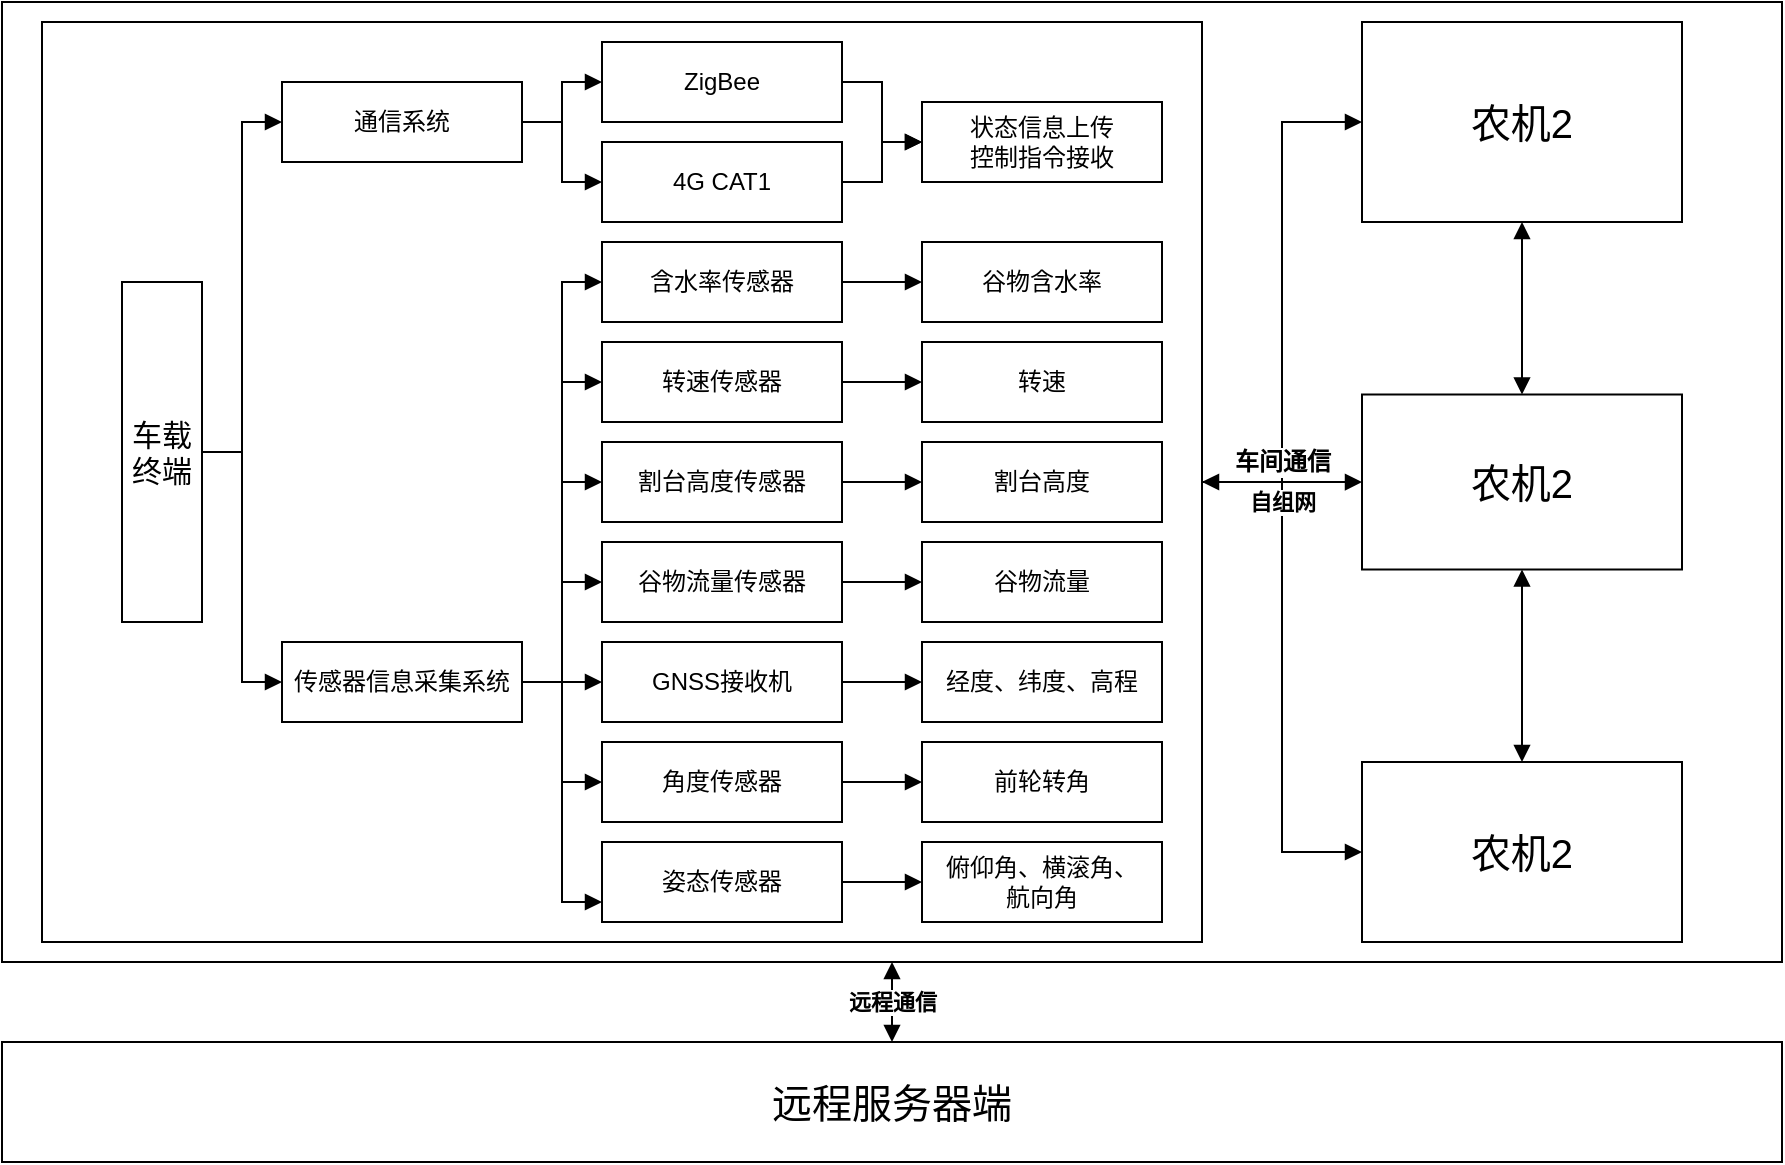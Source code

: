 <mxfile version="24.2.1" type="github">
  <diagram name="第 1 页" id="iA5qATUPCENagUnjX_-0">
    <mxGraphModel dx="1440" dy="976" grid="1" gridSize="10" guides="1" tooltips="1" connect="1" arrows="1" fold="1" page="1" pageScale="1" pageWidth="1654" pageHeight="1169" math="0" shadow="0">
      <root>
        <mxCell id="0" />
        <mxCell id="1" parent="0" />
        <mxCell id="2T69lTBmzo6Eun2dO9DT-157" style="edgeStyle=orthogonalEdgeStyle;rounded=0;orthogonalLoop=1;jettySize=auto;html=1;entryX=0.5;entryY=0;entryDx=0;entryDy=0;strokeColor=default;align=center;verticalAlign=middle;fontFamily=Helvetica;fontSize=11;fontColor=default;labelBackgroundColor=default;endArrow=block;endFill=1;startArrow=block;startFill=1;" parent="1" source="2T69lTBmzo6Eun2dO9DT-155" target="2T69lTBmzo6Eun2dO9DT-156" edge="1">
          <mxGeometry relative="1" as="geometry" />
        </mxCell>
        <mxCell id="2T69lTBmzo6Eun2dO9DT-155" value="" style="rounded=0;whiteSpace=wrap;html=1;fontFamily=Helvetica;fontSize=11;fontColor=default;labelBackgroundColor=default;" parent="1" vertex="1">
          <mxGeometry x="80" y="130" width="890" height="480" as="geometry" />
        </mxCell>
        <mxCell id="2T69lTBmzo6Eun2dO9DT-152" value="" style="edgeStyle=orthogonalEdgeStyle;rounded=0;orthogonalLoop=1;jettySize=auto;html=1;strokeColor=default;align=center;verticalAlign=middle;fontFamily=Helvetica;fontSize=11;fontColor=default;labelBackgroundColor=default;endArrow=block;endFill=1;" parent="1" source="2T69lTBmzo6Eun2dO9DT-151" target="2T69lTBmzo6Eun2dO9DT-103" edge="1">
          <mxGeometry relative="1" as="geometry" />
        </mxCell>
        <mxCell id="2T69lTBmzo6Eun2dO9DT-153" style="edgeStyle=orthogonalEdgeStyle;rounded=0;orthogonalLoop=1;jettySize=auto;html=1;entryX=0;entryY=0.5;entryDx=0;entryDy=0;strokeColor=default;align=center;verticalAlign=middle;fontFamily=Helvetica;fontSize=11;fontColor=default;labelBackgroundColor=default;endArrow=block;endFill=1;" parent="1" source="2T69lTBmzo6Eun2dO9DT-151" target="2T69lTBmzo6Eun2dO9DT-102" edge="1">
          <mxGeometry relative="1" as="geometry" />
        </mxCell>
        <mxCell id="2T69lTBmzo6Eun2dO9DT-154" style="edgeStyle=orthogonalEdgeStyle;rounded=0;orthogonalLoop=1;jettySize=auto;html=1;entryX=0;entryY=0.5;entryDx=0;entryDy=0;strokeColor=default;align=center;verticalAlign=middle;fontFamily=Helvetica;fontSize=11;fontColor=default;labelBackgroundColor=default;endArrow=block;endFill=1;startArrow=block;startFill=1;" parent="1" source="2T69lTBmzo6Eun2dO9DT-151" target="2T69lTBmzo6Eun2dO9DT-104" edge="1">
          <mxGeometry relative="1" as="geometry" />
        </mxCell>
        <mxCell id="2T69lTBmzo6Eun2dO9DT-151" value="" style="rounded=0;whiteSpace=wrap;html=1;fontFamily=Helvetica;fontSize=11;fontColor=default;labelBackgroundColor=default;" parent="1" vertex="1">
          <mxGeometry x="100" y="140" width="580" height="460" as="geometry" />
        </mxCell>
        <mxCell id="2T69lTBmzo6Eun2dO9DT-68" style="edgeStyle=orthogonalEdgeStyle;rounded=0;orthogonalLoop=1;jettySize=auto;html=1;entryX=0;entryY=0.5;entryDx=0;entryDy=0;strokeColor=default;align=center;verticalAlign=middle;fontFamily=Helvetica;fontSize=11;fontColor=default;labelBackgroundColor=default;endArrow=block;endFill=1;" parent="1" source="2T69lTBmzo6Eun2dO9DT-1" target="2T69lTBmzo6Eun2dO9DT-50" edge="1">
          <mxGeometry relative="1" as="geometry" />
        </mxCell>
        <mxCell id="2T69lTBmzo6Eun2dO9DT-1" value="&lt;font style=&quot;font-size: 15px;&quot;&gt;车载终端&lt;/font&gt;" style="rounded=0;whiteSpace=wrap;html=1;" parent="1" vertex="1">
          <mxGeometry x="140" y="270" width="40" height="170" as="geometry" />
        </mxCell>
        <mxCell id="2T69lTBmzo6Eun2dO9DT-53" value="" style="edgeStyle=orthogonalEdgeStyle;rounded=0;orthogonalLoop=1;jettySize=auto;html=1;strokeColor=default;align=center;verticalAlign=middle;fontFamily=Helvetica;fontSize=11;fontColor=default;labelBackgroundColor=default;endArrow=block;endFill=1;" parent="1" source="2T69lTBmzo6Eun2dO9DT-50" target="2T69lTBmzo6Eun2dO9DT-52" edge="1">
          <mxGeometry relative="1" as="geometry" />
        </mxCell>
        <mxCell id="2T69lTBmzo6Eun2dO9DT-55" style="edgeStyle=orthogonalEdgeStyle;rounded=0;orthogonalLoop=1;jettySize=auto;html=1;entryX=0;entryY=0.5;entryDx=0;entryDy=0;strokeColor=default;align=center;verticalAlign=middle;fontFamily=Helvetica;fontSize=11;fontColor=default;labelBackgroundColor=default;endArrow=block;endFill=1;" parent="1" source="2T69lTBmzo6Eun2dO9DT-50" target="2T69lTBmzo6Eun2dO9DT-54" edge="1">
          <mxGeometry relative="1" as="geometry" />
        </mxCell>
        <mxCell id="2T69lTBmzo6Eun2dO9DT-50" value="通信系统" style="rounded=0;whiteSpace=wrap;html=1;" parent="1" vertex="1">
          <mxGeometry x="220" y="170" width="120" height="40" as="geometry" />
        </mxCell>
        <mxCell id="2T69lTBmzo6Eun2dO9DT-59" style="edgeStyle=orthogonalEdgeStyle;rounded=0;orthogonalLoop=1;jettySize=auto;html=1;entryX=0;entryY=0.5;entryDx=0;entryDy=0;strokeColor=default;align=center;verticalAlign=middle;fontFamily=Helvetica;fontSize=11;fontColor=default;labelBackgroundColor=default;endArrow=block;endFill=1;" parent="1" source="2T69lTBmzo6Eun2dO9DT-51" target="2T69lTBmzo6Eun2dO9DT-56" edge="1">
          <mxGeometry relative="1" as="geometry" />
        </mxCell>
        <mxCell id="2T69lTBmzo6Eun2dO9DT-60" style="edgeStyle=orthogonalEdgeStyle;rounded=0;orthogonalLoop=1;jettySize=auto;html=1;entryX=0;entryY=0.5;entryDx=0;entryDy=0;strokeColor=default;align=center;verticalAlign=middle;fontFamily=Helvetica;fontSize=11;fontColor=default;labelBackgroundColor=default;endArrow=block;endFill=1;" parent="1" source="2T69lTBmzo6Eun2dO9DT-51" target="2T69lTBmzo6Eun2dO9DT-57" edge="1">
          <mxGeometry relative="1" as="geometry" />
        </mxCell>
        <mxCell id="2T69lTBmzo6Eun2dO9DT-61" style="edgeStyle=orthogonalEdgeStyle;rounded=0;orthogonalLoop=1;jettySize=auto;html=1;entryX=0;entryY=0.75;entryDx=0;entryDy=0;strokeColor=default;align=center;verticalAlign=middle;fontFamily=Helvetica;fontSize=11;fontColor=default;labelBackgroundColor=default;endArrow=block;endFill=1;" parent="1" source="2T69lTBmzo6Eun2dO9DT-51" target="2T69lTBmzo6Eun2dO9DT-58" edge="1">
          <mxGeometry relative="1" as="geometry" />
        </mxCell>
        <mxCell id="2T69lTBmzo6Eun2dO9DT-147" style="edgeStyle=orthogonalEdgeStyle;rounded=0;orthogonalLoop=1;jettySize=auto;html=1;entryX=0;entryY=0.5;entryDx=0;entryDy=0;strokeColor=default;align=center;verticalAlign=middle;fontFamily=Helvetica;fontSize=11;fontColor=default;labelBackgroundColor=default;endArrow=block;endFill=1;" parent="1" source="2T69lTBmzo6Eun2dO9DT-51" target="2T69lTBmzo6Eun2dO9DT-134" edge="1">
          <mxGeometry relative="1" as="geometry" />
        </mxCell>
        <mxCell id="2T69lTBmzo6Eun2dO9DT-148" style="edgeStyle=orthogonalEdgeStyle;rounded=0;orthogonalLoop=1;jettySize=auto;html=1;entryX=0;entryY=0.5;entryDx=0;entryDy=0;strokeColor=default;align=center;verticalAlign=middle;fontFamily=Helvetica;fontSize=11;fontColor=default;labelBackgroundColor=default;endArrow=block;endFill=1;" parent="1" source="2T69lTBmzo6Eun2dO9DT-51" target="2T69lTBmzo6Eun2dO9DT-136" edge="1">
          <mxGeometry relative="1" as="geometry" />
        </mxCell>
        <mxCell id="2T69lTBmzo6Eun2dO9DT-149" style="edgeStyle=orthogonalEdgeStyle;rounded=0;orthogonalLoop=1;jettySize=auto;html=1;entryX=0;entryY=0.5;entryDx=0;entryDy=0;strokeColor=default;align=center;verticalAlign=middle;fontFamily=Helvetica;fontSize=11;fontColor=default;labelBackgroundColor=default;endArrow=block;endFill=1;" parent="1" source="2T69lTBmzo6Eun2dO9DT-51" target="2T69lTBmzo6Eun2dO9DT-138" edge="1">
          <mxGeometry relative="1" as="geometry" />
        </mxCell>
        <mxCell id="2T69lTBmzo6Eun2dO9DT-150" style="edgeStyle=orthogonalEdgeStyle;rounded=0;orthogonalLoop=1;jettySize=auto;html=1;entryX=0;entryY=0.5;entryDx=0;entryDy=0;strokeColor=default;align=center;verticalAlign=middle;fontFamily=Helvetica;fontSize=11;fontColor=default;labelBackgroundColor=default;endArrow=block;endFill=1;" parent="1" source="2T69lTBmzo6Eun2dO9DT-51" target="2T69lTBmzo6Eun2dO9DT-143" edge="1">
          <mxGeometry relative="1" as="geometry" />
        </mxCell>
        <mxCell id="2T69lTBmzo6Eun2dO9DT-51" value="传感器信息采集系统" style="rounded=0;whiteSpace=wrap;html=1;" parent="1" vertex="1">
          <mxGeometry x="220" y="450" width="120" height="40" as="geometry" />
        </mxCell>
        <mxCell id="2T69lTBmzo6Eun2dO9DT-74" style="edgeStyle=orthogonalEdgeStyle;rounded=0;orthogonalLoop=1;jettySize=auto;html=1;entryX=0;entryY=0.5;entryDx=0;entryDy=0;strokeColor=default;align=center;verticalAlign=middle;fontFamily=Helvetica;fontSize=11;fontColor=default;labelBackgroundColor=default;endArrow=block;endFill=1;" parent="1" source="2T69lTBmzo6Eun2dO9DT-52" target="2T69lTBmzo6Eun2dO9DT-71" edge="1">
          <mxGeometry relative="1" as="geometry" />
        </mxCell>
        <mxCell id="2T69lTBmzo6Eun2dO9DT-52" value="4G CAT1" style="whiteSpace=wrap;html=1;rounded=0;" parent="1" vertex="1">
          <mxGeometry x="380" y="200" width="120" height="40" as="geometry" />
        </mxCell>
        <mxCell id="2T69lTBmzo6Eun2dO9DT-76" style="edgeStyle=orthogonalEdgeStyle;rounded=0;orthogonalLoop=1;jettySize=auto;html=1;entryX=0;entryY=0.5;entryDx=0;entryDy=0;strokeColor=default;align=center;verticalAlign=middle;fontFamily=Helvetica;fontSize=11;fontColor=default;labelBackgroundColor=default;endArrow=block;endFill=1;" parent="1" source="2T69lTBmzo6Eun2dO9DT-54" target="2T69lTBmzo6Eun2dO9DT-71" edge="1">
          <mxGeometry relative="1" as="geometry" />
        </mxCell>
        <mxCell id="2T69lTBmzo6Eun2dO9DT-54" value="ZigBee" style="whiteSpace=wrap;html=1;rounded=0;" parent="1" vertex="1">
          <mxGeometry x="380" y="150" width="120" height="40" as="geometry" />
        </mxCell>
        <mxCell id="2T69lTBmzo6Eun2dO9DT-65" style="edgeStyle=orthogonalEdgeStyle;rounded=0;orthogonalLoop=1;jettySize=auto;html=1;entryX=0;entryY=0.5;entryDx=0;entryDy=0;endArrow=block;endFill=1;" parent="1" source="2T69lTBmzo6Eun2dO9DT-56" target="2T69lTBmzo6Eun2dO9DT-62" edge="1">
          <mxGeometry relative="1" as="geometry" />
        </mxCell>
        <mxCell id="2T69lTBmzo6Eun2dO9DT-56" value="GNSS接收机" style="whiteSpace=wrap;html=1;rounded=0;" parent="1" vertex="1">
          <mxGeometry x="380" y="450" width="120" height="40" as="geometry" />
        </mxCell>
        <mxCell id="2T69lTBmzo6Eun2dO9DT-66" style="edgeStyle=orthogonalEdgeStyle;rounded=0;orthogonalLoop=1;jettySize=auto;html=1;entryX=0;entryY=0.5;entryDx=0;entryDy=0;strokeColor=default;align=center;verticalAlign=middle;fontFamily=Helvetica;fontSize=11;fontColor=default;labelBackgroundColor=default;endArrow=block;endFill=1;" parent="1" source="2T69lTBmzo6Eun2dO9DT-57" target="2T69lTBmzo6Eun2dO9DT-63" edge="1">
          <mxGeometry relative="1" as="geometry" />
        </mxCell>
        <mxCell id="2T69lTBmzo6Eun2dO9DT-57" value="角度传感器" style="whiteSpace=wrap;html=1;rounded=0;" parent="1" vertex="1">
          <mxGeometry x="380" y="500" width="120" height="40" as="geometry" />
        </mxCell>
        <mxCell id="2T69lTBmzo6Eun2dO9DT-67" style="edgeStyle=orthogonalEdgeStyle;rounded=0;orthogonalLoop=1;jettySize=auto;html=1;entryX=0;entryY=0.5;entryDx=0;entryDy=0;strokeColor=default;align=center;verticalAlign=middle;fontFamily=Helvetica;fontSize=11;fontColor=default;labelBackgroundColor=default;endArrow=block;endFill=1;" parent="1" source="2T69lTBmzo6Eun2dO9DT-58" target="2T69lTBmzo6Eun2dO9DT-64" edge="1">
          <mxGeometry relative="1" as="geometry" />
        </mxCell>
        <mxCell id="2T69lTBmzo6Eun2dO9DT-58" value="姿态传感器" style="whiteSpace=wrap;html=1;rounded=0;" parent="1" vertex="1">
          <mxGeometry x="380" y="550" width="120" height="40" as="geometry" />
        </mxCell>
        <mxCell id="2T69lTBmzo6Eun2dO9DT-62" value="经度、纬度、高程" style="whiteSpace=wrap;html=1;rounded=0;" parent="1" vertex="1">
          <mxGeometry x="540" y="450" width="120" height="40" as="geometry" />
        </mxCell>
        <mxCell id="2T69lTBmzo6Eun2dO9DT-63" value="前轮转角" style="whiteSpace=wrap;html=1;rounded=0;" parent="1" vertex="1">
          <mxGeometry x="540" y="500" width="120" height="40" as="geometry" />
        </mxCell>
        <mxCell id="2T69lTBmzo6Eun2dO9DT-64" value="俯仰角、横滚角、&lt;div&gt;航向角&lt;/div&gt;" style="whiteSpace=wrap;html=1;rounded=0;" parent="1" vertex="1">
          <mxGeometry x="540" y="550" width="120" height="40" as="geometry" />
        </mxCell>
        <mxCell id="2T69lTBmzo6Eun2dO9DT-70" style="edgeStyle=orthogonalEdgeStyle;rounded=0;orthogonalLoop=1;jettySize=auto;html=1;strokeColor=default;align=center;verticalAlign=middle;fontFamily=Helvetica;fontSize=11;fontColor=default;labelBackgroundColor=default;endArrow=block;endFill=1;" parent="1" source="2T69lTBmzo6Eun2dO9DT-1" edge="1">
          <mxGeometry relative="1" as="geometry">
            <mxPoint x="220" y="470" as="targetPoint" />
            <Array as="points">
              <mxPoint x="200" y="355" />
              <mxPoint x="200" y="470" />
            </Array>
          </mxGeometry>
        </mxCell>
        <mxCell id="2T69lTBmzo6Eun2dO9DT-71" value="状态信息上传&lt;div&gt;控制指令接收&lt;/div&gt;" style="whiteSpace=wrap;html=1;rounded=0;" parent="1" vertex="1">
          <mxGeometry x="540" y="180" width="120" height="40" as="geometry" />
        </mxCell>
        <mxCell id="2T69lTBmzo6Eun2dO9DT-102" value="&lt;font style=&quot;font-size: 20px;&quot;&gt;农机2&lt;/font&gt;" style="rounded=0;whiteSpace=wrap;html=1;fontFamily=Helvetica;fontSize=11;fontColor=default;labelBackgroundColor=default;strokeColor=default;align=center;verticalAlign=middle;fillColor=default;" parent="1" vertex="1">
          <mxGeometry x="760" y="140" width="160" height="100" as="geometry" />
        </mxCell>
        <mxCell id="2T69lTBmzo6Eun2dO9DT-106" style="edgeStyle=orthogonalEdgeStyle;rounded=0;orthogonalLoop=1;jettySize=auto;html=1;entryX=0.5;entryY=1;entryDx=0;entryDy=0;strokeColor=default;align=center;verticalAlign=middle;fontFamily=Helvetica;fontSize=11;fontColor=default;labelBackgroundColor=default;endArrow=block;endFill=1;startArrow=block;startFill=1;" parent="1" source="2T69lTBmzo6Eun2dO9DT-103" target="2T69lTBmzo6Eun2dO9DT-102" edge="1">
          <mxGeometry relative="1" as="geometry" />
        </mxCell>
        <mxCell id="2T69lTBmzo6Eun2dO9DT-103" value="&lt;font style=&quot;font-size: 20px;&quot;&gt;农机2&lt;/font&gt;" style="rounded=0;whiteSpace=wrap;html=1;fontFamily=Helvetica;fontSize=11;fontColor=default;labelBackgroundColor=default;strokeColor=default;align=center;verticalAlign=middle;fillColor=default;" parent="1" vertex="1">
          <mxGeometry x="760" y="326.25" width="160" height="87.5" as="geometry" />
        </mxCell>
        <mxCell id="2T69lTBmzo6Eun2dO9DT-107" style="edgeStyle=orthogonalEdgeStyle;rounded=0;orthogonalLoop=1;jettySize=auto;html=1;entryX=0.5;entryY=1;entryDx=0;entryDy=0;strokeColor=default;align=center;verticalAlign=middle;fontFamily=Helvetica;fontSize=11;fontColor=default;labelBackgroundColor=default;endArrow=block;endFill=1;startArrow=block;startFill=1;" parent="1" source="2T69lTBmzo6Eun2dO9DT-104" target="2T69lTBmzo6Eun2dO9DT-103" edge="1">
          <mxGeometry relative="1" as="geometry" />
        </mxCell>
        <mxCell id="2T69lTBmzo6Eun2dO9DT-104" value="&lt;font style=&quot;font-size: 20px;&quot;&gt;农机2&lt;/font&gt;" style="rounded=0;whiteSpace=wrap;html=1;fontFamily=Helvetica;fontSize=11;fontColor=default;labelBackgroundColor=default;strokeColor=default;align=center;verticalAlign=middle;fillColor=default;" parent="1" vertex="1">
          <mxGeometry x="760" y="510" width="160" height="90" as="geometry" />
        </mxCell>
        <mxCell id="2T69lTBmzo6Eun2dO9DT-110" value="&lt;font style=&quot;font-size: 12px;&quot;&gt;车间通信&lt;/font&gt;" style="text;strokeColor=none;fillColor=none;html=1;fontSize=11;fontStyle=1;verticalAlign=middle;align=center;fontFamily=Helvetica;fontColor=default;labelBackgroundColor=default;" parent="1" vertex="1">
          <mxGeometry x="670" y="340" width="100" height="40" as="geometry" />
        </mxCell>
        <mxCell id="2T69lTBmzo6Eun2dO9DT-130" style="edgeStyle=orthogonalEdgeStyle;rounded=0;orthogonalLoop=1;jettySize=auto;html=1;entryX=0;entryY=0.5;entryDx=0;entryDy=0;strokeColor=default;align=center;verticalAlign=middle;fontFamily=Helvetica;fontSize=11;fontColor=default;labelBackgroundColor=default;endArrow=block;endFill=1;" parent="1" edge="1">
          <mxGeometry relative="1" as="geometry">
            <mxPoint x="957" y="860.0" as="sourcePoint" />
          </mxGeometry>
        </mxCell>
        <mxCell id="2T69lTBmzo6Eun2dO9DT-133" style="edgeStyle=orthogonalEdgeStyle;rounded=0;orthogonalLoop=1;jettySize=auto;html=1;entryX=0;entryY=0.5;entryDx=0;entryDy=0;strokeColor=default;align=center;verticalAlign=middle;fontFamily=Helvetica;fontSize=11;fontColor=default;labelBackgroundColor=default;endArrow=block;endFill=1;" parent="1" source="2T69lTBmzo6Eun2dO9DT-134" target="2T69lTBmzo6Eun2dO9DT-141" edge="1">
          <mxGeometry relative="1" as="geometry" />
        </mxCell>
        <mxCell id="2T69lTBmzo6Eun2dO9DT-134" value="谷物流量传感器" style="whiteSpace=wrap;html=1;rounded=0;" parent="1" vertex="1">
          <mxGeometry x="380" y="400" width="120" height="40" as="geometry" />
        </mxCell>
        <mxCell id="2T69lTBmzo6Eun2dO9DT-135" style="edgeStyle=orthogonalEdgeStyle;rounded=0;orthogonalLoop=1;jettySize=auto;html=1;entryX=0;entryY=0.5;entryDx=0;entryDy=0;strokeColor=default;align=center;verticalAlign=middle;fontFamily=Helvetica;fontSize=11;fontColor=default;labelBackgroundColor=default;endArrow=block;endFill=1;" parent="1" source="2T69lTBmzo6Eun2dO9DT-136" target="2T69lTBmzo6Eun2dO9DT-140" edge="1">
          <mxGeometry relative="1" as="geometry" />
        </mxCell>
        <mxCell id="2T69lTBmzo6Eun2dO9DT-136" value="割台高度传感器" style="whiteSpace=wrap;html=1;rounded=0;" parent="1" vertex="1">
          <mxGeometry x="380" y="350" width="120" height="40" as="geometry" />
        </mxCell>
        <mxCell id="2T69lTBmzo6Eun2dO9DT-137" style="edgeStyle=orthogonalEdgeStyle;rounded=0;orthogonalLoop=1;jettySize=auto;html=1;entryX=0;entryY=0.5;entryDx=0;entryDy=0;strokeColor=default;align=center;verticalAlign=middle;fontFamily=Helvetica;fontSize=11;fontColor=default;labelBackgroundColor=default;endArrow=block;endFill=1;" parent="1" source="2T69lTBmzo6Eun2dO9DT-138" target="2T69lTBmzo6Eun2dO9DT-139" edge="1">
          <mxGeometry relative="1" as="geometry" />
        </mxCell>
        <mxCell id="2T69lTBmzo6Eun2dO9DT-138" value="转速传感器" style="whiteSpace=wrap;html=1;rounded=0;" parent="1" vertex="1">
          <mxGeometry x="380" y="300" width="120" height="40" as="geometry" />
        </mxCell>
        <mxCell id="2T69lTBmzo6Eun2dO9DT-139" value="转速" style="whiteSpace=wrap;html=1;rounded=0;" parent="1" vertex="1">
          <mxGeometry x="540" y="300" width="120" height="40" as="geometry" />
        </mxCell>
        <mxCell id="2T69lTBmzo6Eun2dO9DT-140" value="割台高度" style="whiteSpace=wrap;html=1;rounded=0;" parent="1" vertex="1">
          <mxGeometry x="540" y="350" width="120" height="40" as="geometry" />
        </mxCell>
        <mxCell id="2T69lTBmzo6Eun2dO9DT-141" value="谷物流量" style="whiteSpace=wrap;html=1;rounded=0;" parent="1" vertex="1">
          <mxGeometry x="540" y="400" width="120" height="40" as="geometry" />
        </mxCell>
        <mxCell id="2T69lTBmzo6Eun2dO9DT-142" style="edgeStyle=orthogonalEdgeStyle;rounded=0;orthogonalLoop=1;jettySize=auto;html=1;entryX=0;entryY=0.5;entryDx=0;entryDy=0;strokeColor=default;align=center;verticalAlign=middle;fontFamily=Helvetica;fontSize=11;fontColor=default;labelBackgroundColor=default;endArrow=block;endFill=1;" parent="1" source="2T69lTBmzo6Eun2dO9DT-143" target="2T69lTBmzo6Eun2dO9DT-144" edge="1">
          <mxGeometry relative="1" as="geometry" />
        </mxCell>
        <mxCell id="2T69lTBmzo6Eun2dO9DT-143" value="含水率传感器" style="whiteSpace=wrap;html=1;rounded=0;" parent="1" vertex="1">
          <mxGeometry x="380" y="250" width="120" height="40" as="geometry" />
        </mxCell>
        <mxCell id="2T69lTBmzo6Eun2dO9DT-144" value="谷物含水率" style="whiteSpace=wrap;html=1;rounded=0;" parent="1" vertex="1">
          <mxGeometry x="540" y="250" width="120" height="40" as="geometry" />
        </mxCell>
        <mxCell id="2T69lTBmzo6Eun2dO9DT-156" value="&lt;font style=&quot;font-size: 20px;&quot;&gt;远程服务器端&lt;/font&gt;" style="rounded=0;whiteSpace=wrap;html=1;fontFamily=Helvetica;fontSize=11;fontColor=default;labelBackgroundColor=default;" parent="1" vertex="1">
          <mxGeometry x="80" y="650" width="890" height="60" as="geometry" />
        </mxCell>
        <mxCell id="2T69lTBmzo6Eun2dO9DT-158" value="自组网" style="text;strokeColor=none;fillColor=none;html=1;fontSize=11;fontStyle=1;verticalAlign=middle;align=center;fontFamily=Helvetica;fontColor=default;labelBackgroundColor=default;" parent="1" vertex="1">
          <mxGeometry x="670" y="360" width="100" height="40" as="geometry" />
        </mxCell>
        <mxCell id="2T69lTBmzo6Eun2dO9DT-159" value="远程通信" style="text;strokeColor=none;fillColor=none;html=1;fontSize=11;fontStyle=1;verticalAlign=middle;align=center;fontFamily=Helvetica;fontColor=default;labelBackgroundColor=default;" parent="1" vertex="1">
          <mxGeometry x="475" y="610" width="100" height="40" as="geometry" />
        </mxCell>
      </root>
    </mxGraphModel>
  </diagram>
</mxfile>
